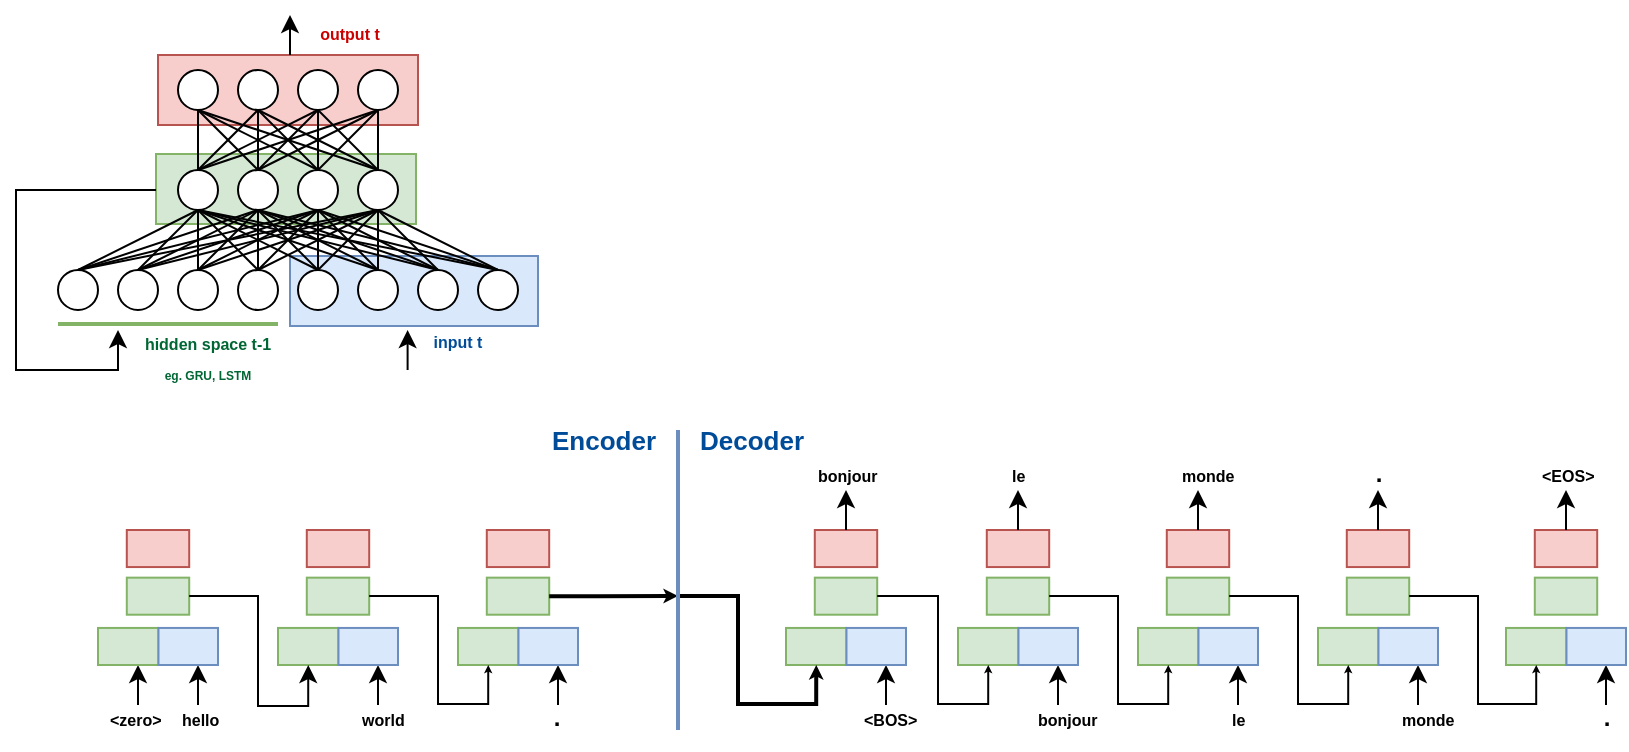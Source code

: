 <mxfile version="13.0.3" type="device"><diagram id="d8zVQT90PDBhqsVaqq9l" name="Page-1"><mxGraphModel dx="1086" dy="846" grid="1" gridSize="10" guides="1" tooltips="1" connect="1" arrows="1" fold="1" page="1" pageScale="1" pageWidth="827" pageHeight="1169" math="0" shadow="0"><root><mxCell id="0"/><mxCell id="1" parent="0"/><mxCell id="aUfns3se0E4w5iLoSkvn-194" value="" style="rounded=0;whiteSpace=wrap;html=1;fillColor=#f8cecc;strokeColor=#b85450;" parent="1" vertex="1"><mxGeometry x="80" y="152.5" width="130" height="35" as="geometry"/></mxCell><mxCell id="aUfns3se0E4w5iLoSkvn-192" value="" style="rounded=0;whiteSpace=wrap;html=1;fillColor=#dae8fc;strokeColor=#6c8ebf;" parent="1" vertex="1"><mxGeometry x="146" y="253" width="124" height="35" as="geometry"/></mxCell><mxCell id="aUfns3se0E4w5iLoSkvn-162" value="" style="rounded=0;whiteSpace=wrap;html=1;fillColor=#d5e8d4;strokeColor=#82b366;" parent="1" vertex="1"><mxGeometry x="79" y="202" width="130" height="35" as="geometry"/></mxCell><mxCell id="aUfns3se0E4w5iLoSkvn-94" value="" style="ellipse;whiteSpace=wrap;html=1;" parent="1" vertex="1"><mxGeometry x="60" y="260" width="20" height="20" as="geometry"/></mxCell><mxCell id="aUfns3se0E4w5iLoSkvn-95" value="" style="ellipse;whiteSpace=wrap;html=1;" parent="1" vertex="1"><mxGeometry x="90" y="260" width="20" height="20" as="geometry"/></mxCell><mxCell id="aUfns3se0E4w5iLoSkvn-96" value="" style="ellipse;whiteSpace=wrap;html=1;" parent="1" vertex="1"><mxGeometry x="120" y="260" width="20" height="20" as="geometry"/></mxCell><mxCell id="aUfns3se0E4w5iLoSkvn-97" value="" style="ellipse;whiteSpace=wrap;html=1;" parent="1" vertex="1"><mxGeometry x="150" y="260" width="20" height="20" as="geometry"/></mxCell><mxCell id="aUfns3se0E4w5iLoSkvn-98" value="" style="ellipse;whiteSpace=wrap;html=1;" parent="1" vertex="1"><mxGeometry x="180" y="210" width="20" height="20" as="geometry"/></mxCell><mxCell id="aUfns3se0E4w5iLoSkvn-99" value="" style="ellipse;whiteSpace=wrap;html=1;" parent="1" vertex="1"><mxGeometry x="210" y="260" width="20" height="20" as="geometry"/></mxCell><mxCell id="aUfns3se0E4w5iLoSkvn-101" value="" style="ellipse;whiteSpace=wrap;html=1;" parent="1" vertex="1"><mxGeometry x="120" y="210" width="20" height="20" as="geometry"/></mxCell><mxCell id="aUfns3se0E4w5iLoSkvn-102" value="" style="ellipse;whiteSpace=wrap;html=1;" parent="1" vertex="1"><mxGeometry x="150" y="210" width="20" height="20" as="geometry"/></mxCell><mxCell id="aUfns3se0E4w5iLoSkvn-180" value="" style="edgeStyle=orthogonalEdgeStyle;rounded=0;orthogonalLoop=1;jettySize=auto;html=1;fontSize=11;fontColor=#006633;" parent="1" edge="1"><mxGeometry relative="1" as="geometry"><mxPoint x="79" y="220" as="sourcePoint"/><mxPoint x="60" y="290" as="targetPoint"/><Array as="points"><mxPoint x="9" y="220"/><mxPoint x="9" y="310"/><mxPoint x="60" y="310"/><mxPoint x="60" y="290"/></Array></mxGeometry></mxCell><mxCell id="aUfns3se0E4w5iLoSkvn-103" value="" style="ellipse;whiteSpace=wrap;html=1;" parent="1" vertex="1"><mxGeometry x="90" y="210" width="20" height="20" as="geometry"/></mxCell><mxCell id="aUfns3se0E4w5iLoSkvn-104" value="" style="ellipse;whiteSpace=wrap;html=1;" parent="1" vertex="1"><mxGeometry x="180" y="260" width="20" height="20" as="geometry"/></mxCell><mxCell id="aUfns3se0E4w5iLoSkvn-114" value="" style="endArrow=none;html=1;entryX=0.5;entryY=1;entryDx=0;entryDy=0;exitX=0.5;exitY=0;exitDx=0;exitDy=0;" parent="1" source="aUfns3se0E4w5iLoSkvn-94" target="aUfns3se0E4w5iLoSkvn-103" edge="1"><mxGeometry width="50" height="50" relative="1" as="geometry"><mxPoint x="240" y="220" as="sourcePoint"/><mxPoint x="240" y="180" as="targetPoint"/></mxGeometry></mxCell><mxCell id="aUfns3se0E4w5iLoSkvn-115" value="" style="endArrow=none;html=1;entryX=0.5;entryY=1;entryDx=0;entryDy=0;exitX=0.5;exitY=0;exitDx=0;exitDy=0;" parent="1" source="aUfns3se0E4w5iLoSkvn-95" target="aUfns3se0E4w5iLoSkvn-103" edge="1"><mxGeometry width="50" height="50" relative="1" as="geometry"><mxPoint x="250" y="230" as="sourcePoint"/><mxPoint x="250" y="190" as="targetPoint"/></mxGeometry></mxCell><mxCell id="aUfns3se0E4w5iLoSkvn-116" value="" style="endArrow=none;html=1;entryX=0.5;entryY=1;entryDx=0;entryDy=0;exitX=0.5;exitY=0;exitDx=0;exitDy=0;" parent="1" source="aUfns3se0E4w5iLoSkvn-96" target="aUfns3se0E4w5iLoSkvn-103" edge="1"><mxGeometry width="50" height="50" relative="1" as="geometry"><mxPoint x="260" y="240" as="sourcePoint"/><mxPoint x="260" y="200" as="targetPoint"/></mxGeometry></mxCell><mxCell id="aUfns3se0E4w5iLoSkvn-117" value="" style="endArrow=none;html=1;entryX=0.5;entryY=1;entryDx=0;entryDy=0;exitX=0.5;exitY=0;exitDx=0;exitDy=0;" parent="1" source="aUfns3se0E4w5iLoSkvn-97" target="aUfns3se0E4w5iLoSkvn-103" edge="1"><mxGeometry width="50" height="50" relative="1" as="geometry"><mxPoint x="270" y="250" as="sourcePoint"/><mxPoint x="270" y="210" as="targetPoint"/></mxGeometry></mxCell><mxCell id="aUfns3se0E4w5iLoSkvn-118" value="" style="endArrow=none;html=1;exitX=0.5;exitY=0;exitDx=0;exitDy=0;" parent="1" source="aUfns3se0E4w5iLoSkvn-104" edge="1"><mxGeometry width="50" height="50" relative="1" as="geometry"><mxPoint x="280" y="260" as="sourcePoint"/><mxPoint x="100" y="230" as="targetPoint"/></mxGeometry></mxCell><mxCell id="aUfns3se0E4w5iLoSkvn-119" value="" style="endArrow=none;html=1;" parent="1" edge="1"><mxGeometry width="50" height="50" relative="1" as="geometry"><mxPoint x="220" y="260" as="sourcePoint"/><mxPoint x="100" y="230" as="targetPoint"/></mxGeometry></mxCell><mxCell id="aUfns3se0E4w5iLoSkvn-120" value="" style="endArrow=none;html=1;entryX=0.5;entryY=1;entryDx=0;entryDy=0;exitX=0.5;exitY=0;exitDx=0;exitDy=0;" parent="1" edge="1"><mxGeometry width="50" height="50" relative="1" as="geometry"><mxPoint x="100" y="260" as="sourcePoint"/><mxPoint x="130" y="230" as="targetPoint"/></mxGeometry></mxCell><mxCell id="aUfns3se0E4w5iLoSkvn-121" value="" style="endArrow=none;html=1;entryX=0.5;entryY=1;entryDx=0;entryDy=0;exitX=0.5;exitY=0;exitDx=0;exitDy=0;" parent="1" edge="1"><mxGeometry width="50" height="50" relative="1" as="geometry"><mxPoint x="130" y="260" as="sourcePoint"/><mxPoint x="130" y="230" as="targetPoint"/></mxGeometry></mxCell><mxCell id="aUfns3se0E4w5iLoSkvn-122" value="" style="endArrow=none;html=1;entryX=0.5;entryY=1;entryDx=0;entryDy=0;exitX=0.5;exitY=0;exitDx=0;exitDy=0;" parent="1" edge="1"><mxGeometry width="50" height="50" relative="1" as="geometry"><mxPoint x="160" y="260" as="sourcePoint"/><mxPoint x="130" y="230" as="targetPoint"/></mxGeometry></mxCell><mxCell id="aUfns3se0E4w5iLoSkvn-123" value="" style="endArrow=none;html=1;entryX=0.5;entryY=1;entryDx=0;entryDy=0;exitX=0.5;exitY=0;exitDx=0;exitDy=0;" parent="1" edge="1"><mxGeometry width="50" height="50" relative="1" as="geometry"><mxPoint x="190" y="260" as="sourcePoint"/><mxPoint x="130" y="230" as="targetPoint"/></mxGeometry></mxCell><mxCell id="aUfns3se0E4w5iLoSkvn-124" value="" style="endArrow=none;html=1;exitX=0.5;exitY=0;exitDx=0;exitDy=0;" parent="1" edge="1"><mxGeometry width="50" height="50" relative="1" as="geometry"><mxPoint x="220" y="260" as="sourcePoint"/><mxPoint x="130" y="230" as="targetPoint"/></mxGeometry></mxCell><mxCell id="aUfns3se0E4w5iLoSkvn-125" value="" style="endArrow=none;html=1;exitX=0.5;exitY=0;exitDx=0;exitDy=0;" parent="1" source="aUfns3se0E4w5iLoSkvn-94" edge="1"><mxGeometry width="50" height="50" relative="1" as="geometry"><mxPoint x="251.8" y="260.62" as="sourcePoint"/><mxPoint x="130" y="230" as="targetPoint"/></mxGeometry></mxCell><mxCell id="aUfns3se0E4w5iLoSkvn-126" value="" style="endArrow=none;html=1;entryX=0.5;entryY=1;entryDx=0;entryDy=0;exitX=0.5;exitY=0;exitDx=0;exitDy=0;" parent="1" edge="1"><mxGeometry width="50" height="50" relative="1" as="geometry"><mxPoint x="130" y="260" as="sourcePoint"/><mxPoint x="160" y="230" as="targetPoint"/></mxGeometry></mxCell><mxCell id="aUfns3se0E4w5iLoSkvn-127" value="" style="endArrow=none;html=1;entryX=0.5;entryY=1;entryDx=0;entryDy=0;exitX=0.5;exitY=0;exitDx=0;exitDy=0;" parent="1" edge="1"><mxGeometry width="50" height="50" relative="1" as="geometry"><mxPoint x="160" y="260" as="sourcePoint"/><mxPoint x="160" y="230" as="targetPoint"/></mxGeometry></mxCell><mxCell id="aUfns3se0E4w5iLoSkvn-128" value="" style="endArrow=none;html=1;entryX=0.5;entryY=1;entryDx=0;entryDy=0;exitX=0.5;exitY=0;exitDx=0;exitDy=0;" parent="1" edge="1"><mxGeometry width="50" height="50" relative="1" as="geometry"><mxPoint x="190" y="260" as="sourcePoint"/><mxPoint x="160" y="230" as="targetPoint"/></mxGeometry></mxCell><mxCell id="aUfns3se0E4w5iLoSkvn-129" value="" style="endArrow=none;html=1;entryX=0.5;entryY=1;entryDx=0;entryDy=0;exitX=0.5;exitY=0;exitDx=0;exitDy=0;" parent="1" edge="1"><mxGeometry width="50" height="50" relative="1" as="geometry"><mxPoint x="220" y="260" as="sourcePoint"/><mxPoint x="160" y="230" as="targetPoint"/></mxGeometry></mxCell><mxCell id="aUfns3se0E4w5iLoSkvn-130" value="" style="endArrow=none;html=1;exitX=0.5;exitY=0;exitDx=0;exitDy=0;" parent="1" source="aUfns3se0E4w5iLoSkvn-95" edge="1"><mxGeometry width="50" height="50" relative="1" as="geometry"><mxPoint x="250.0" y="260.0" as="sourcePoint"/><mxPoint x="160" y="230" as="targetPoint"/></mxGeometry></mxCell><mxCell id="aUfns3se0E4w5iLoSkvn-131" value="" style="endArrow=none;html=1;exitX=0.5;exitY=0;exitDx=0;exitDy=0;" parent="1" source="aUfns3se0E4w5iLoSkvn-94" edge="1"><mxGeometry width="50" height="50" relative="1" as="geometry"><mxPoint x="281.8" y="260.62" as="sourcePoint"/><mxPoint x="160" y="230" as="targetPoint"/></mxGeometry></mxCell><mxCell id="aUfns3se0E4w5iLoSkvn-132" value="" style="endArrow=none;html=1;entryX=0.5;entryY=1;entryDx=0;entryDy=0;exitX=0.5;exitY=0;exitDx=0;exitDy=0;" parent="1" edge="1"><mxGeometry width="50" height="50" relative="1" as="geometry"><mxPoint x="160" y="260" as="sourcePoint"/><mxPoint x="190" y="230" as="targetPoint"/></mxGeometry></mxCell><mxCell id="aUfns3se0E4w5iLoSkvn-133" value="" style="endArrow=none;html=1;entryX=0.5;entryY=1;entryDx=0;entryDy=0;exitX=0.5;exitY=0;exitDx=0;exitDy=0;" parent="1" edge="1"><mxGeometry width="50" height="50" relative="1" as="geometry"><mxPoint x="190" y="260" as="sourcePoint"/><mxPoint x="190" y="230" as="targetPoint"/></mxGeometry></mxCell><mxCell id="aUfns3se0E4w5iLoSkvn-134" value="" style="endArrow=none;html=1;entryX=0.5;entryY=1;entryDx=0;entryDy=0;exitX=0.5;exitY=0;exitDx=0;exitDy=0;" parent="1" edge="1"><mxGeometry width="50" height="50" relative="1" as="geometry"><mxPoint x="220" y="260" as="sourcePoint"/><mxPoint x="190" y="230" as="targetPoint"/></mxGeometry></mxCell><mxCell id="aUfns3se0E4w5iLoSkvn-135" value="" style="endArrow=none;html=1;entryX=0.5;entryY=1;entryDx=0;entryDy=0;exitX=0.5;exitY=0;exitDx=0;exitDy=0;" parent="1" source="aUfns3se0E4w5iLoSkvn-96" edge="1"><mxGeometry width="50" height="50" relative="1" as="geometry"><mxPoint x="250" y="260.0" as="sourcePoint"/><mxPoint x="190" y="230" as="targetPoint"/></mxGeometry></mxCell><mxCell id="aUfns3se0E4w5iLoSkvn-136" value="" style="endArrow=none;html=1;exitX=0.5;exitY=0;exitDx=0;exitDy=0;" parent="1" source="aUfns3se0E4w5iLoSkvn-95" edge="1"><mxGeometry width="50" height="50" relative="1" as="geometry"><mxPoint x="280.0" y="260.0" as="sourcePoint"/><mxPoint x="190" y="230" as="targetPoint"/></mxGeometry></mxCell><mxCell id="aUfns3se0E4w5iLoSkvn-137" value="" style="endArrow=none;html=1;exitX=0.5;exitY=0;exitDx=0;exitDy=0;" parent="1" source="aUfns3se0E4w5iLoSkvn-94" edge="1"><mxGeometry width="50" height="50" relative="1" as="geometry"><mxPoint x="311.8" y="260.62" as="sourcePoint"/><mxPoint x="190" y="230" as="targetPoint"/></mxGeometry></mxCell><mxCell id="aUfns3se0E4w5iLoSkvn-141" value="" style="ellipse;whiteSpace=wrap;html=1;" parent="1" vertex="1"><mxGeometry x="180" y="160" width="20" height="20" as="geometry"/></mxCell><mxCell id="aUfns3se0E4w5iLoSkvn-142" value="" style="ellipse;whiteSpace=wrap;html=1;" parent="1" vertex="1"><mxGeometry x="120" y="160" width="20" height="20" as="geometry"/></mxCell><mxCell id="aUfns3se0E4w5iLoSkvn-143" value="" style="ellipse;whiteSpace=wrap;html=1;" parent="1" vertex="1"><mxGeometry x="150" y="160" width="20" height="20" as="geometry"/></mxCell><mxCell id="aUfns3se0E4w5iLoSkvn-144" value="" style="ellipse;whiteSpace=wrap;html=1;" parent="1" vertex="1"><mxGeometry x="90" y="160" width="20" height="20" as="geometry"/></mxCell><mxCell id="aUfns3se0E4w5iLoSkvn-146" value="" style="endArrow=none;html=1;entryX=0.5;entryY=1;entryDx=0;entryDy=0;exitX=0.5;exitY=0;exitDx=0;exitDy=0;" parent="1" target="aUfns3se0E4w5iLoSkvn-144" edge="1"><mxGeometry width="50" height="50" relative="1" as="geometry"><mxPoint x="100" y="210" as="sourcePoint"/><mxPoint x="250" y="140" as="targetPoint"/></mxGeometry></mxCell><mxCell id="aUfns3se0E4w5iLoSkvn-147" value="" style="endArrow=none;html=1;entryX=0.5;entryY=1;entryDx=0;entryDy=0;exitX=0.5;exitY=0;exitDx=0;exitDy=0;" parent="1" target="aUfns3se0E4w5iLoSkvn-144" edge="1"><mxGeometry width="50" height="50" relative="1" as="geometry"><mxPoint x="130" y="210" as="sourcePoint"/><mxPoint x="260" y="150" as="targetPoint"/></mxGeometry></mxCell><mxCell id="aUfns3se0E4w5iLoSkvn-148" value="" style="endArrow=none;html=1;entryX=0.5;entryY=1;entryDx=0;entryDy=0;exitX=0.5;exitY=0;exitDx=0;exitDy=0;" parent="1" target="aUfns3se0E4w5iLoSkvn-144" edge="1"><mxGeometry width="50" height="50" relative="1" as="geometry"><mxPoint x="160" y="210" as="sourcePoint"/><mxPoint x="270" y="160" as="targetPoint"/></mxGeometry></mxCell><mxCell id="aUfns3se0E4w5iLoSkvn-149" value="" style="endArrow=none;html=1;exitX=0.5;exitY=0;exitDx=0;exitDy=0;" parent="1" edge="1"><mxGeometry width="50" height="50" relative="1" as="geometry"><mxPoint x="190" y="210" as="sourcePoint"/><mxPoint x="100" y="180" as="targetPoint"/></mxGeometry></mxCell><mxCell id="aUfns3se0E4w5iLoSkvn-150" value="" style="endArrow=none;html=1;entryX=0.5;entryY=1;entryDx=0;entryDy=0;exitX=0.5;exitY=0;exitDx=0;exitDy=0;" parent="1" edge="1"><mxGeometry width="50" height="50" relative="1" as="geometry"><mxPoint x="100" y="210" as="sourcePoint"/><mxPoint x="130" y="180" as="targetPoint"/></mxGeometry></mxCell><mxCell id="aUfns3se0E4w5iLoSkvn-151" value="" style="endArrow=none;html=1;entryX=0.5;entryY=1;entryDx=0;entryDy=0;exitX=0.5;exitY=0;exitDx=0;exitDy=0;" parent="1" edge="1"><mxGeometry width="50" height="50" relative="1" as="geometry"><mxPoint x="130" y="210" as="sourcePoint"/><mxPoint x="130" y="180" as="targetPoint"/></mxGeometry></mxCell><mxCell id="aUfns3se0E4w5iLoSkvn-152" value="" style="endArrow=none;html=1;entryX=0.5;entryY=1;entryDx=0;entryDy=0;exitX=0.5;exitY=0;exitDx=0;exitDy=0;" parent="1" edge="1"><mxGeometry width="50" height="50" relative="1" as="geometry"><mxPoint x="160" y="210" as="sourcePoint"/><mxPoint x="130" y="180" as="targetPoint"/></mxGeometry></mxCell><mxCell id="aUfns3se0E4w5iLoSkvn-153" value="" style="endArrow=none;html=1;entryX=0.5;entryY=1;entryDx=0;entryDy=0;exitX=0.5;exitY=0;exitDx=0;exitDy=0;" parent="1" edge="1"><mxGeometry width="50" height="50" relative="1" as="geometry"><mxPoint x="190" y="210" as="sourcePoint"/><mxPoint x="130" y="180" as="targetPoint"/></mxGeometry></mxCell><mxCell id="aUfns3se0E4w5iLoSkvn-154" value="" style="endArrow=none;html=1;entryX=0.5;entryY=1;entryDx=0;entryDy=0;exitX=0.5;exitY=0;exitDx=0;exitDy=0;" parent="1" edge="1"><mxGeometry width="50" height="50" relative="1" as="geometry"><mxPoint x="130" y="210" as="sourcePoint"/><mxPoint x="160" y="180" as="targetPoint"/></mxGeometry></mxCell><mxCell id="aUfns3se0E4w5iLoSkvn-155" value="" style="endArrow=none;html=1;entryX=0.5;entryY=1;entryDx=0;entryDy=0;exitX=0.5;exitY=0;exitDx=0;exitDy=0;" parent="1" edge="1"><mxGeometry width="50" height="50" relative="1" as="geometry"><mxPoint x="160" y="210" as="sourcePoint"/><mxPoint x="160" y="180" as="targetPoint"/></mxGeometry></mxCell><mxCell id="aUfns3se0E4w5iLoSkvn-156" value="" style="endArrow=none;html=1;entryX=0.5;entryY=1;entryDx=0;entryDy=0;exitX=0.5;exitY=0;exitDx=0;exitDy=0;" parent="1" edge="1"><mxGeometry width="50" height="50" relative="1" as="geometry"><mxPoint x="190" y="210" as="sourcePoint"/><mxPoint x="160" y="180" as="targetPoint"/></mxGeometry></mxCell><mxCell id="aUfns3se0E4w5iLoSkvn-157" value="" style="endArrow=none;html=1;exitX=0.5;exitY=0;exitDx=0;exitDy=0;" parent="1" edge="1"><mxGeometry width="50" height="50" relative="1" as="geometry"><mxPoint x="100" y="210" as="sourcePoint"/><mxPoint x="160" y="180" as="targetPoint"/></mxGeometry></mxCell><mxCell id="aUfns3se0E4w5iLoSkvn-158" value="" style="endArrow=none;html=1;entryX=0.5;entryY=1;entryDx=0;entryDy=0;exitX=0.5;exitY=0;exitDx=0;exitDy=0;" parent="1" edge="1"><mxGeometry width="50" height="50" relative="1" as="geometry"><mxPoint x="160" y="210" as="sourcePoint"/><mxPoint x="190" y="180" as="targetPoint"/></mxGeometry></mxCell><mxCell id="aUfns3se0E4w5iLoSkvn-159" value="" style="endArrow=none;html=1;entryX=0.5;entryY=1;entryDx=0;entryDy=0;exitX=0.5;exitY=0;exitDx=0;exitDy=0;" parent="1" edge="1"><mxGeometry width="50" height="50" relative="1" as="geometry"><mxPoint x="190" y="210" as="sourcePoint"/><mxPoint x="190" y="180" as="targetPoint"/></mxGeometry></mxCell><mxCell id="aUfns3se0E4w5iLoSkvn-160" value="" style="endArrow=none;html=1;entryX=0.5;entryY=1;entryDx=0;entryDy=0;exitX=0.5;exitY=0;exitDx=0;exitDy=0;" parent="1" edge="1"><mxGeometry width="50" height="50" relative="1" as="geometry"><mxPoint x="130" y="210" as="sourcePoint"/><mxPoint x="190" y="180" as="targetPoint"/></mxGeometry></mxCell><mxCell id="aUfns3se0E4w5iLoSkvn-161" value="" style="endArrow=none;html=1;exitX=0.5;exitY=0;exitDx=0;exitDy=0;" parent="1" edge="1"><mxGeometry width="50" height="50" relative="1" as="geometry"><mxPoint x="100" y="210" as="sourcePoint"/><mxPoint x="190" y="180" as="targetPoint"/></mxGeometry></mxCell><mxCell id="aUfns3se0E4w5iLoSkvn-167" value="" style="ellipse;whiteSpace=wrap;html=1;" parent="1" vertex="1"><mxGeometry x="240" y="260" width="20" height="20" as="geometry"/></mxCell><mxCell id="aUfns3se0E4w5iLoSkvn-168" value="" style="endArrow=none;html=1;" parent="1" edge="1"><mxGeometry width="50" height="50" relative="1" as="geometry"><mxPoint x="250" y="260" as="sourcePoint"/><mxPoint x="130" y="230" as="targetPoint"/></mxGeometry></mxCell><mxCell id="aUfns3se0E4w5iLoSkvn-169" value="" style="endArrow=none;html=1;exitX=0.5;exitY=0;exitDx=0;exitDy=0;" parent="1" edge="1"><mxGeometry width="50" height="50" relative="1" as="geometry"><mxPoint x="250" y="260" as="sourcePoint"/><mxPoint x="160.0" y="230" as="targetPoint"/></mxGeometry></mxCell><mxCell id="aUfns3se0E4w5iLoSkvn-170" value="" style="endArrow=none;html=1;entryX=0.5;entryY=1;entryDx=0;entryDy=0;exitX=0.5;exitY=0;exitDx=0;exitDy=0;" parent="1" edge="1"><mxGeometry width="50" height="50" relative="1" as="geometry"><mxPoint x="250" y="260" as="sourcePoint"/><mxPoint x="190.0" y="230" as="targetPoint"/></mxGeometry></mxCell><mxCell id="aUfns3se0E4w5iLoSkvn-171" value="" style="endArrow=none;html=1;exitX=0.5;exitY=0;exitDx=0;exitDy=0;" parent="1" edge="1"><mxGeometry width="50" height="50" relative="1" as="geometry"><mxPoint x="250" y="260" as="sourcePoint"/><mxPoint x="100" y="230" as="targetPoint"/></mxGeometry></mxCell><mxCell id="aUfns3se0E4w5iLoSkvn-172" value="" style="ellipse;whiteSpace=wrap;html=1;" parent="1" vertex="1"><mxGeometry x="30" y="260" width="20" height="20" as="geometry"/></mxCell><mxCell id="aUfns3se0E4w5iLoSkvn-173" value="" style="endArrow=none;html=1;exitX=0.5;exitY=0;exitDx=0;exitDy=0;" parent="1" source="aUfns3se0E4w5iLoSkvn-172" edge="1"><mxGeometry width="50" height="50" relative="1" as="geometry"><mxPoint x="210" y="220" as="sourcePoint"/><mxPoint x="190" y="230" as="targetPoint"/></mxGeometry></mxCell><mxCell id="aUfns3se0E4w5iLoSkvn-174" value="" style="endArrow=none;html=1;exitX=0.5;exitY=0;exitDx=0;exitDy=0;" parent="1" source="aUfns3se0E4w5iLoSkvn-172" edge="1"><mxGeometry width="50" height="50" relative="1" as="geometry"><mxPoint x="221.8" y="260.62" as="sourcePoint"/><mxPoint x="100" y="230" as="targetPoint"/></mxGeometry></mxCell><mxCell id="aUfns3se0E4w5iLoSkvn-175" value="" style="endArrow=none;html=1;exitX=0.5;exitY=0;exitDx=0;exitDy=0;" parent="1" source="aUfns3se0E4w5iLoSkvn-172" edge="1"><mxGeometry width="50" height="50" relative="1" as="geometry"><mxPoint x="251.8" y="260.62" as="sourcePoint"/><mxPoint x="130" y="230" as="targetPoint"/></mxGeometry></mxCell><mxCell id="aUfns3se0E4w5iLoSkvn-176" value="" style="endArrow=none;html=1;exitX=0.5;exitY=0;exitDx=0;exitDy=0;" parent="1" source="aUfns3se0E4w5iLoSkvn-172" edge="1"><mxGeometry width="50" height="50" relative="1" as="geometry"><mxPoint x="281.8" y="260.62" as="sourcePoint"/><mxPoint x="160" y="230" as="targetPoint"/></mxGeometry></mxCell><mxCell id="aUfns3se0E4w5iLoSkvn-177" value="&lt;span style=&quot;font-size: 8px&quot;&gt;input t&lt;/span&gt;" style="text;html=1;strokeColor=none;fillColor=none;align=center;verticalAlign=middle;whiteSpace=wrap;rounded=0;fontStyle=1;fontColor=#004C99;" parent="1" vertex="1"><mxGeometry x="200" y="290" width="60" height="10" as="geometry"/></mxCell><mxCell id="aUfns3se0E4w5iLoSkvn-178" value="" style="endArrow=none;html=1;fontSize=11;fontColor=#006633;fillColor=#d5e8d4;strokeColor=#82b366;strokeWidth=2;" parent="1" edge="1"><mxGeometry width="50" height="50" relative="1" as="geometry"><mxPoint x="30" y="287" as="sourcePoint"/><mxPoint x="140" y="287" as="targetPoint"/></mxGeometry></mxCell><mxCell id="aUfns3se0E4w5iLoSkvn-187" value="" style="endArrow=classic;html=1;fontSize=11;fontColor=#006633;" parent="1" edge="1"><mxGeometry width="50" height="50" relative="1" as="geometry"><mxPoint x="204.8" y="310" as="sourcePoint"/><mxPoint x="204.8" y="290" as="targetPoint"/></mxGeometry></mxCell><mxCell id="aUfns3se0E4w5iLoSkvn-189" value="&lt;font style=&quot;font-size: 8px&quot;&gt;hidden space t-1&lt;br&gt;&lt;/font&gt;&lt;font style=&quot;font-size: 6px&quot;&gt;eg. GRU, LSTM&lt;/font&gt;" style="text;html=1;strokeColor=none;fillColor=none;align=center;verticalAlign=middle;whiteSpace=wrap;rounded=0;fontStyle=1;fontColor=#006633;" parent="1" vertex="1"><mxGeometry x="70" y="288" width="70" height="30" as="geometry"/></mxCell><mxCell id="aUfns3se0E4w5iLoSkvn-196" value="" style="endArrow=classic;html=1;fontSize=11;fontColor=#006633;" parent="1" edge="1"><mxGeometry width="50" height="50" relative="1" as="geometry"><mxPoint x="146.0" y="152.5" as="sourcePoint"/><mxPoint x="146.0" y="132.5" as="targetPoint"/></mxGeometry></mxCell><mxCell id="aUfns3se0E4w5iLoSkvn-197" value="&lt;span style=&quot;font-size: 8px&quot;&gt;output t&lt;/span&gt;" style="text;html=1;strokeColor=none;fillColor=none;align=center;verticalAlign=middle;whiteSpace=wrap;rounded=0;fontStyle=1;fontColor=#CC0000;" parent="1" vertex="1"><mxGeometry x="146" y="136" width="60" height="10" as="geometry"/></mxCell><mxCell id="I5-7t-GXBrPI_srKxPS--72" value="" style="endArrow=classic;html=1;fontSize=11;fontColor=#006633;" parent="1" edge="1"><mxGeometry width="50" height="50" relative="1" as="geometry"><mxPoint x="100" y="477.5" as="sourcePoint"/><mxPoint x="100" y="457.5" as="targetPoint"/></mxGeometry></mxCell><mxCell id="I5-7t-GXBrPI_srKxPS--74" value="" style="endArrow=classic;html=1;fontSize=11;fontColor=#006633;" parent="1" edge="1"><mxGeometry width="50" height="50" relative="1" as="geometry"><mxPoint x="70" y="477.5" as="sourcePoint"/><mxPoint x="70" y="457.5" as="targetPoint"/></mxGeometry></mxCell><mxCell id="I5-7t-GXBrPI_srKxPS--79" value="" style="group" parent="1" vertex="1" connectable="0"><mxGeometry x="50" y="390" width="60" height="67.5" as="geometry"/></mxCell><mxCell id="I5-7t-GXBrPI_srKxPS--76" value="" style="rounded=0;whiteSpace=wrap;html=1;fillColor=#d5e8d4;strokeColor=#82b366;" parent="I5-7t-GXBrPI_srKxPS--79" vertex="1"><mxGeometry y="48.971" width="30.24" height="18.529" as="geometry"/></mxCell><mxCell id="I5-7t-GXBrPI_srKxPS--3" value="" style="rounded=0;whiteSpace=wrap;html=1;fillColor=#f8cecc;strokeColor=#b85450;" parent="I5-7t-GXBrPI_srKxPS--79" vertex="1"><mxGeometry x="14.4" width="31.2" height="18.529" as="geometry"/></mxCell><mxCell id="I5-7t-GXBrPI_srKxPS--4" value="" style="rounded=0;whiteSpace=wrap;html=1;fillColor=#dae8fc;strokeColor=#6c8ebf;" parent="I5-7t-GXBrPI_srKxPS--79" vertex="1"><mxGeometry x="30.24" y="48.971" width="29.76" height="18.529" as="geometry"/></mxCell><mxCell id="I5-7t-GXBrPI_srKxPS--5" value="" style="rounded=0;whiteSpace=wrap;html=1;fillColor=#d5e8d4;strokeColor=#82b366;" parent="I5-7t-GXBrPI_srKxPS--79" vertex="1"><mxGeometry x="14.4" y="23.824" width="31.2" height="18.529" as="geometry"/></mxCell><mxCell id="I5-7t-GXBrPI_srKxPS--81" value="" style="endArrow=classic;html=1;fontSize=11;fontColor=#006633;" parent="1" edge="1"><mxGeometry width="50" height="50" relative="1" as="geometry"><mxPoint x="190" y="477.5" as="sourcePoint"/><mxPoint x="190" y="457.5" as="targetPoint"/></mxGeometry></mxCell><mxCell id="I5-7t-GXBrPI_srKxPS--83" value="" style="group" parent="1" vertex="1" connectable="0"><mxGeometry x="140" y="390" width="60" height="67.5" as="geometry"/></mxCell><mxCell id="I5-7t-GXBrPI_srKxPS--84" value="" style="rounded=0;whiteSpace=wrap;html=1;fillColor=#d5e8d4;strokeColor=#82b366;" parent="I5-7t-GXBrPI_srKxPS--83" vertex="1"><mxGeometry y="48.971" width="30.24" height="18.529" as="geometry"/></mxCell><mxCell id="I5-7t-GXBrPI_srKxPS--85" value="" style="rounded=0;whiteSpace=wrap;html=1;fillColor=#f8cecc;strokeColor=#b85450;" parent="I5-7t-GXBrPI_srKxPS--83" vertex="1"><mxGeometry x="14.4" width="31.2" height="18.529" as="geometry"/></mxCell><mxCell id="I5-7t-GXBrPI_srKxPS--86" value="" style="rounded=0;whiteSpace=wrap;html=1;fillColor=#dae8fc;strokeColor=#6c8ebf;" parent="I5-7t-GXBrPI_srKxPS--83" vertex="1"><mxGeometry x="30.24" y="48.971" width="29.76" height="18.529" as="geometry"/></mxCell><mxCell id="I5-7t-GXBrPI_srKxPS--87" value="" style="rounded=0;whiteSpace=wrap;html=1;fillColor=#d5e8d4;strokeColor=#82b366;" parent="I5-7t-GXBrPI_srKxPS--83" vertex="1"><mxGeometry x="14.4" y="23.824" width="31.2" height="18.529" as="geometry"/></mxCell><mxCell id="I5-7t-GXBrPI_srKxPS--89" style="edgeStyle=orthogonalEdgeStyle;rounded=0;orthogonalLoop=1;jettySize=auto;html=1;entryX=0.5;entryY=1;entryDx=0;entryDy=0;strokeWidth=1;" parent="1" source="I5-7t-GXBrPI_srKxPS--5" target="I5-7t-GXBrPI_srKxPS--84" edge="1"><mxGeometry relative="1" as="geometry"><Array as="points"><mxPoint x="130" y="423"/><mxPoint x="130" y="478"/><mxPoint x="155" y="478"/></Array></mxGeometry></mxCell><mxCell id="I5-7t-GXBrPI_srKxPS--90" value="" style="endArrow=classic;html=1;fontSize=11;fontColor=#006633;" parent="1" edge="1"><mxGeometry width="50" height="50" relative="1" as="geometry"><mxPoint x="280" y="477.5" as="sourcePoint"/><mxPoint x="280" y="457.5" as="targetPoint"/></mxGeometry></mxCell><mxCell id="I5-7t-GXBrPI_srKxPS--91" value="" style="group" parent="1" vertex="1" connectable="0"><mxGeometry x="230" y="390" width="60" height="67.5" as="geometry"/></mxCell><mxCell id="I5-7t-GXBrPI_srKxPS--92" value="" style="rounded=0;whiteSpace=wrap;html=1;fillColor=#d5e8d4;strokeColor=#82b366;" parent="I5-7t-GXBrPI_srKxPS--91" vertex="1"><mxGeometry y="48.971" width="30.24" height="18.529" as="geometry"/></mxCell><mxCell id="I5-7t-GXBrPI_srKxPS--93" value="" style="rounded=0;whiteSpace=wrap;html=1;fillColor=#f8cecc;strokeColor=#b85450;" parent="I5-7t-GXBrPI_srKxPS--91" vertex="1"><mxGeometry x="14.4" width="31.2" height="18.529" as="geometry"/></mxCell><mxCell id="I5-7t-GXBrPI_srKxPS--94" value="" style="rounded=0;whiteSpace=wrap;html=1;fillColor=#dae8fc;strokeColor=#6c8ebf;" parent="I5-7t-GXBrPI_srKxPS--91" vertex="1"><mxGeometry x="30.24" y="48.971" width="29.76" height="18.529" as="geometry"/></mxCell><mxCell id="I5-7t-GXBrPI_srKxPS--95" value="" style="rounded=0;whiteSpace=wrap;html=1;fillColor=#d5e8d4;strokeColor=#82b366;" parent="I5-7t-GXBrPI_srKxPS--91" vertex="1"><mxGeometry x="14.4" y="23.824" width="31.2" height="18.529" as="geometry"/></mxCell><mxCell id="I5-7t-GXBrPI_srKxPS--97" value="" style="endArrow=classic;html=1;fontSize=11;fontColor=#006633;" parent="1" edge="1"><mxGeometry width="50" height="50" relative="1" as="geometry"><mxPoint x="444" y="477.5" as="sourcePoint"/><mxPoint x="444" y="457.5" as="targetPoint"/></mxGeometry></mxCell><mxCell id="I5-7t-GXBrPI_srKxPS--98" value="" style="group" parent="1" vertex="1" connectable="0"><mxGeometry x="394" y="390" width="60" height="67.5" as="geometry"/></mxCell><mxCell id="I5-7t-GXBrPI_srKxPS--99" value="" style="rounded=0;whiteSpace=wrap;html=1;fillColor=#d5e8d4;strokeColor=#82b366;" parent="I5-7t-GXBrPI_srKxPS--98" vertex="1"><mxGeometry y="48.971" width="30.24" height="18.529" as="geometry"/></mxCell><mxCell id="I5-7t-GXBrPI_srKxPS--100" value="" style="rounded=0;whiteSpace=wrap;html=1;fillColor=#f8cecc;strokeColor=#b85450;" parent="I5-7t-GXBrPI_srKxPS--98" vertex="1"><mxGeometry x="14.4" width="31.2" height="18.529" as="geometry"/></mxCell><mxCell id="I5-7t-GXBrPI_srKxPS--101" value="" style="rounded=0;whiteSpace=wrap;html=1;fillColor=#dae8fc;strokeColor=#6c8ebf;" parent="I5-7t-GXBrPI_srKxPS--98" vertex="1"><mxGeometry x="30.24" y="48.971" width="29.76" height="18.529" as="geometry"/></mxCell><mxCell id="I5-7t-GXBrPI_srKxPS--102" value="" style="rounded=0;whiteSpace=wrap;html=1;fillColor=#d5e8d4;strokeColor=#82b366;" parent="I5-7t-GXBrPI_srKxPS--98" vertex="1"><mxGeometry x="14.4" y="23.824" width="31.2" height="18.529" as="geometry"/></mxCell><mxCell id="I5-7t-GXBrPI_srKxPS--103" value="" style="endArrow=classic;html=1;fontSize=11;fontColor=#006633;exitX=0.5;exitY=0;exitDx=0;exitDy=0;" parent="1" source="I5-7t-GXBrPI_srKxPS--100" edge="1"><mxGeometry width="50" height="50" relative="1" as="geometry"><mxPoint x="454" y="487.5" as="sourcePoint"/><mxPoint x="424" y="370" as="targetPoint"/></mxGeometry></mxCell><mxCell id="I5-7t-GXBrPI_srKxPS--104" style="edgeStyle=orthogonalEdgeStyle;rounded=0;orthogonalLoop=1;jettySize=auto;html=1;entryX=0.5;entryY=1;entryDx=0;entryDy=0;endSize=1;strokeWidth=1;" parent="1" source="I5-7t-GXBrPI_srKxPS--87" target="I5-7t-GXBrPI_srKxPS--92" edge="1"><mxGeometry relative="1" as="geometry"><Array as="points"><mxPoint x="220" y="423"/><mxPoint x="220" y="477"/><mxPoint x="245" y="477"/></Array></mxGeometry></mxCell><mxCell id="I5-7t-GXBrPI_srKxPS--105" value="" style="endArrow=classic;html=1;fontSize=11;fontColor=#006633;" parent="1" edge="1"><mxGeometry width="50" height="50" relative="1" as="geometry"><mxPoint x="530" y="477.5" as="sourcePoint"/><mxPoint x="530" y="457.5" as="targetPoint"/></mxGeometry></mxCell><mxCell id="I5-7t-GXBrPI_srKxPS--106" value="" style="group" parent="1" vertex="1" connectable="0"><mxGeometry x="480" y="390" width="60" height="67.5" as="geometry"/></mxCell><mxCell id="I5-7t-GXBrPI_srKxPS--107" value="" style="rounded=0;whiteSpace=wrap;html=1;fillColor=#d5e8d4;strokeColor=#82b366;" parent="I5-7t-GXBrPI_srKxPS--106" vertex="1"><mxGeometry y="48.971" width="30.24" height="18.529" as="geometry"/></mxCell><mxCell id="I5-7t-GXBrPI_srKxPS--108" value="" style="rounded=0;whiteSpace=wrap;html=1;fillColor=#f8cecc;strokeColor=#b85450;" parent="I5-7t-GXBrPI_srKxPS--106" vertex="1"><mxGeometry x="14.4" width="31.2" height="18.529" as="geometry"/></mxCell><mxCell id="I5-7t-GXBrPI_srKxPS--109" value="" style="rounded=0;whiteSpace=wrap;html=1;fillColor=#dae8fc;strokeColor=#6c8ebf;" parent="I5-7t-GXBrPI_srKxPS--106" vertex="1"><mxGeometry x="30.24" y="48.971" width="29.76" height="18.529" as="geometry"/></mxCell><mxCell id="I5-7t-GXBrPI_srKxPS--110" value="" style="rounded=0;whiteSpace=wrap;html=1;fillColor=#d5e8d4;strokeColor=#82b366;" parent="I5-7t-GXBrPI_srKxPS--106" vertex="1"><mxGeometry x="14.4" y="23.824" width="31.2" height="18.529" as="geometry"/></mxCell><mxCell id="I5-7t-GXBrPI_srKxPS--111" value="" style="endArrow=classic;html=1;fontSize=11;fontColor=#006633;exitX=0.5;exitY=0;exitDx=0;exitDy=0;" parent="1" source="I5-7t-GXBrPI_srKxPS--108" edge="1"><mxGeometry width="50" height="50" relative="1" as="geometry"><mxPoint x="540" y="487.5" as="sourcePoint"/><mxPoint x="510" y="370" as="targetPoint"/></mxGeometry></mxCell><mxCell id="I5-7t-GXBrPI_srKxPS--112" value="" style="endArrow=classic;html=1;fontSize=11;fontColor=#006633;" parent="1" edge="1"><mxGeometry width="50" height="50" relative="1" as="geometry"><mxPoint x="620" y="477.5" as="sourcePoint"/><mxPoint x="620" y="457.5" as="targetPoint"/></mxGeometry></mxCell><mxCell id="I5-7t-GXBrPI_srKxPS--113" value="" style="group" parent="1" vertex="1" connectable="0"><mxGeometry x="570" y="390" width="60" height="67.5" as="geometry"/></mxCell><mxCell id="I5-7t-GXBrPI_srKxPS--114" value="" style="rounded=0;whiteSpace=wrap;html=1;fillColor=#d5e8d4;strokeColor=#82b366;" parent="I5-7t-GXBrPI_srKxPS--113" vertex="1"><mxGeometry y="48.971" width="30.24" height="18.529" as="geometry"/></mxCell><mxCell id="I5-7t-GXBrPI_srKxPS--115" value="" style="rounded=0;whiteSpace=wrap;html=1;fillColor=#f8cecc;strokeColor=#b85450;" parent="I5-7t-GXBrPI_srKxPS--113" vertex="1"><mxGeometry x="14.4" width="31.2" height="18.529" as="geometry"/></mxCell><mxCell id="I5-7t-GXBrPI_srKxPS--116" value="" style="rounded=0;whiteSpace=wrap;html=1;fillColor=#dae8fc;strokeColor=#6c8ebf;" parent="I5-7t-GXBrPI_srKxPS--113" vertex="1"><mxGeometry x="30.24" y="48.971" width="29.76" height="18.529" as="geometry"/></mxCell><mxCell id="I5-7t-GXBrPI_srKxPS--117" value="" style="rounded=0;whiteSpace=wrap;html=1;fillColor=#d5e8d4;strokeColor=#82b366;" parent="I5-7t-GXBrPI_srKxPS--113" vertex="1"><mxGeometry x="14.4" y="23.824" width="31.2" height="18.529" as="geometry"/></mxCell><mxCell id="I5-7t-GXBrPI_srKxPS--118" value="" style="endArrow=classic;html=1;fontSize=11;fontColor=#006633;exitX=0.5;exitY=0;exitDx=0;exitDy=0;" parent="1" source="I5-7t-GXBrPI_srKxPS--115" edge="1"><mxGeometry width="50" height="50" relative="1" as="geometry"><mxPoint x="630" y="487.5" as="sourcePoint"/><mxPoint x="600" y="370" as="targetPoint"/></mxGeometry></mxCell><mxCell id="I5-7t-GXBrPI_srKxPS--119" value="" style="endArrow=classic;html=1;fontSize=11;fontColor=#006633;" parent="1" edge="1"><mxGeometry width="50" height="50" relative="1" as="geometry"><mxPoint x="710" y="477.5" as="sourcePoint"/><mxPoint x="710" y="457.5" as="targetPoint"/></mxGeometry></mxCell><mxCell id="I5-7t-GXBrPI_srKxPS--120" value="" style="group" parent="1" vertex="1" connectable="0"><mxGeometry x="660" y="390" width="60" height="67.5" as="geometry"/></mxCell><mxCell id="I5-7t-GXBrPI_srKxPS--121" value="" style="rounded=0;whiteSpace=wrap;html=1;fillColor=#d5e8d4;strokeColor=#82b366;" parent="I5-7t-GXBrPI_srKxPS--120" vertex="1"><mxGeometry y="48.971" width="30.24" height="18.529" as="geometry"/></mxCell><mxCell id="I5-7t-GXBrPI_srKxPS--122" value="" style="rounded=0;whiteSpace=wrap;html=1;fillColor=#f8cecc;strokeColor=#b85450;" parent="I5-7t-GXBrPI_srKxPS--120" vertex="1"><mxGeometry x="14.4" width="31.2" height="18.529" as="geometry"/></mxCell><mxCell id="I5-7t-GXBrPI_srKxPS--123" value="" style="rounded=0;whiteSpace=wrap;html=1;fillColor=#dae8fc;strokeColor=#6c8ebf;" parent="I5-7t-GXBrPI_srKxPS--120" vertex="1"><mxGeometry x="30.24" y="48.971" width="29.76" height="18.529" as="geometry"/></mxCell><mxCell id="I5-7t-GXBrPI_srKxPS--124" value="" style="rounded=0;whiteSpace=wrap;html=1;fillColor=#d5e8d4;strokeColor=#82b366;" parent="I5-7t-GXBrPI_srKxPS--120" vertex="1"><mxGeometry x="14.4" y="23.824" width="31.2" height="18.529" as="geometry"/></mxCell><mxCell id="I5-7t-GXBrPI_srKxPS--125" value="" style="endArrow=classic;html=1;fontSize=11;fontColor=#006633;exitX=0.5;exitY=0;exitDx=0;exitDy=0;" parent="1" source="I5-7t-GXBrPI_srKxPS--122" edge="1"><mxGeometry width="50" height="50" relative="1" as="geometry"><mxPoint x="720" y="487.5" as="sourcePoint"/><mxPoint x="690" y="370" as="targetPoint"/></mxGeometry></mxCell><mxCell id="I5-7t-GXBrPI_srKxPS--126" value="" style="endArrow=classic;html=1;fontSize=11;fontColor=#006633;" parent="1" edge="1"><mxGeometry width="50" height="50" relative="1" as="geometry"><mxPoint x="804" y="477.5" as="sourcePoint"/><mxPoint x="804" y="457.5" as="targetPoint"/></mxGeometry></mxCell><mxCell id="I5-7t-GXBrPI_srKxPS--127" value="" style="group" parent="1" vertex="1" connectable="0"><mxGeometry x="754" y="390" width="60" height="67.5" as="geometry"/></mxCell><mxCell id="I5-7t-GXBrPI_srKxPS--128" value="" style="rounded=0;whiteSpace=wrap;html=1;fillColor=#d5e8d4;strokeColor=#82b366;" parent="I5-7t-GXBrPI_srKxPS--127" vertex="1"><mxGeometry y="48.971" width="30.24" height="18.529" as="geometry"/></mxCell><mxCell id="I5-7t-GXBrPI_srKxPS--129" value="" style="rounded=0;whiteSpace=wrap;html=1;fillColor=#f8cecc;strokeColor=#b85450;" parent="I5-7t-GXBrPI_srKxPS--127" vertex="1"><mxGeometry x="14.4" width="31.2" height="18.529" as="geometry"/></mxCell><mxCell id="I5-7t-GXBrPI_srKxPS--130" value="" style="rounded=0;whiteSpace=wrap;html=1;fillColor=#dae8fc;strokeColor=#6c8ebf;" parent="I5-7t-GXBrPI_srKxPS--127" vertex="1"><mxGeometry x="30.24" y="48.971" width="29.76" height="18.529" as="geometry"/></mxCell><mxCell id="I5-7t-GXBrPI_srKxPS--131" value="" style="rounded=0;whiteSpace=wrap;html=1;fillColor=#d5e8d4;strokeColor=#82b366;" parent="I5-7t-GXBrPI_srKxPS--127" vertex="1"><mxGeometry x="14.4" y="23.824" width="31.2" height="18.529" as="geometry"/></mxCell><mxCell id="I5-7t-GXBrPI_srKxPS--132" value="" style="endArrow=classic;html=1;fontSize=11;fontColor=#006633;exitX=0.5;exitY=0;exitDx=0;exitDy=0;" parent="1" source="I5-7t-GXBrPI_srKxPS--129" edge="1"><mxGeometry width="50" height="50" relative="1" as="geometry"><mxPoint x="814" y="487.5" as="sourcePoint"/><mxPoint x="784" y="370" as="targetPoint"/></mxGeometry></mxCell><mxCell id="I5-7t-GXBrPI_srKxPS--133" style="edgeStyle=orthogonalEdgeStyle;rounded=0;orthogonalLoop=1;jettySize=auto;html=1;entryX=0.5;entryY=1;entryDx=0;entryDy=0;endSize=1;strokeWidth=1;" parent="1" source="I5-7t-GXBrPI_srKxPS--102" target="I5-7t-GXBrPI_srKxPS--107" edge="1"><mxGeometry relative="1" as="geometry"><Array as="points"><mxPoint x="470" y="423"/><mxPoint x="470" y="477"/><mxPoint x="495" y="477"/></Array></mxGeometry></mxCell><mxCell id="I5-7t-GXBrPI_srKxPS--134" style="edgeStyle=orthogonalEdgeStyle;rounded=0;orthogonalLoop=1;jettySize=auto;html=1;entryX=0.5;entryY=1;entryDx=0;entryDy=0;endSize=1;strokeWidth=1;" parent="1" source="I5-7t-GXBrPI_srKxPS--110" target="I5-7t-GXBrPI_srKxPS--114" edge="1"><mxGeometry relative="1" as="geometry"><Array as="points"><mxPoint x="560" y="423"/><mxPoint x="560" y="477"/><mxPoint x="585" y="477"/></Array></mxGeometry></mxCell><mxCell id="I5-7t-GXBrPI_srKxPS--135" style="edgeStyle=orthogonalEdgeStyle;rounded=0;orthogonalLoop=1;jettySize=auto;html=1;entryX=0.5;entryY=1;entryDx=0;entryDy=0;endSize=1;strokeWidth=1;" parent="1" source="I5-7t-GXBrPI_srKxPS--117" target="I5-7t-GXBrPI_srKxPS--121" edge="1"><mxGeometry relative="1" as="geometry"><Array as="points"><mxPoint x="650" y="423"/><mxPoint x="650" y="477"/><mxPoint x="675" y="477"/></Array></mxGeometry></mxCell><mxCell id="I5-7t-GXBrPI_srKxPS--136" style="edgeStyle=orthogonalEdgeStyle;rounded=0;orthogonalLoop=1;jettySize=auto;html=1;entryX=0.5;entryY=1;entryDx=0;entryDy=0;endSize=1;strokeWidth=1;" parent="1" source="I5-7t-GXBrPI_srKxPS--124" target="I5-7t-GXBrPI_srKxPS--128" edge="1"><mxGeometry relative="1" as="geometry"><Array as="points"><mxPoint x="740" y="423"/><mxPoint x="740" y="477"/><mxPoint x="769" y="477"/></Array></mxGeometry></mxCell><mxCell id="I5-7t-GXBrPI_srKxPS--139" value="&lt;span style=&quot;font-size: 13px&quot;&gt;Decoder&lt;/span&gt;" style="text;html=1;strokeColor=none;fillColor=none;align=center;verticalAlign=middle;whiteSpace=wrap;rounded=0;fontStyle=1;fontColor=#004C99;fontSize=13;" parent="1" vertex="1"><mxGeometry x="347" y="340" width="60" height="10" as="geometry"/></mxCell><mxCell id="I5-7t-GXBrPI_srKxPS--140" value="&lt;span style=&quot;font-size: 13px&quot;&gt;Encoder&lt;/span&gt;" style="text;html=1;strokeColor=none;fillColor=none;align=center;verticalAlign=middle;whiteSpace=wrap;rounded=0;fontStyle=1;fontColor=#004C99;fontSize=13;" parent="1" vertex="1"><mxGeometry x="278" y="340" width="50" height="10" as="geometry"/></mxCell><mxCell id="I5-7t-GXBrPI_srKxPS--142" style="edgeStyle=orthogonalEdgeStyle;rounded=0;orthogonalLoop=1;jettySize=auto;html=1;endSize=1;strokeColor=#000000;strokeWidth=2;entryX=0.5;entryY=1;entryDx=0;entryDy=0;" parent="1" target="I5-7t-GXBrPI_srKxPS--99" edge="1"><mxGeometry relative="1" as="geometry"><mxPoint x="340" y="423.088" as="targetPoint"/><mxPoint x="340" y="423" as="sourcePoint"/><Array as="points"><mxPoint x="370" y="423"/><mxPoint x="370" y="477"/><mxPoint x="409" y="477"/></Array></mxGeometry></mxCell><mxCell id="I5-7t-GXBrPI_srKxPS--145" style="edgeStyle=orthogonalEdgeStyle;rounded=0;orthogonalLoop=1;jettySize=auto;html=1;endSize=1;strokeColor=#000000;strokeWidth=2;exitX=1;exitY=0.5;exitDx=0;exitDy=0;" parent="1" source="I5-7t-GXBrPI_srKxPS--95" edge="1"><mxGeometry relative="1" as="geometry"><mxPoint x="340" y="423" as="targetPoint"/><mxPoint x="285.6" y="433.069" as="sourcePoint"/><Array as="points"><mxPoint x="300" y="423"/><mxPoint x="300" y="423"/></Array></mxGeometry></mxCell><mxCell id="I5-7t-GXBrPI_srKxPS--138" value="" style="endArrow=none;html=1;strokeWidth=2;fillColor=#dae8fc;strokeColor=#6c8ebf;" parent="1" edge="1"><mxGeometry width="50" height="50" relative="1" as="geometry"><mxPoint x="340" y="490" as="sourcePoint"/><mxPoint x="340" y="340" as="targetPoint"/></mxGeometry></mxCell><mxCell id="I5-7t-GXBrPI_srKxPS--146" value="&lt;div style=&quot;text-align: center&quot;&gt;&lt;span style=&quot;font-size: 8px&quot;&gt;&lt;font face=&quot;helvetica&quot;&gt;&lt;b&gt;hello&lt;/b&gt;&lt;/font&gt;&lt;/span&gt;&lt;/div&gt;" style="text;whiteSpace=wrap;html=1;" parent="1" vertex="1"><mxGeometry x="90" y="470" width="20" height="30" as="geometry"/></mxCell><mxCell id="I5-7t-GXBrPI_srKxPS--147" value="&lt;div style=&quot;text-align: center&quot;&gt;&lt;span style=&quot;font-size: 8px&quot;&gt;&lt;font face=&quot;helvetica&quot;&gt;&lt;b&gt;world&lt;/b&gt;&lt;/font&gt;&lt;/span&gt;&lt;/div&gt;" style="text;whiteSpace=wrap;html=1;" parent="1" vertex="1"><mxGeometry x="180" y="470" width="20" height="30" as="geometry"/></mxCell><mxCell id="I5-7t-GXBrPI_srKxPS--148" value="&lt;div style=&quot;text-align: center&quot;&gt;&lt;font face=&quot;helvetica&quot;&gt;&lt;b&gt;&lt;span style=&quot;font-size: 8px&quot;&gt;&amp;nbsp; &amp;nbsp; &lt;/span&gt;&lt;font style=&quot;font-size: 12px&quot;&gt;.&lt;/font&gt;&lt;/b&gt;&lt;/font&gt;&lt;/div&gt;" style="text;whiteSpace=wrap;html=1;" parent="1" vertex="1"><mxGeometry x="267" y="470" width="20" height="30" as="geometry"/></mxCell><mxCell id="I5-7t-GXBrPI_srKxPS--149" value="&lt;div style=&quot;text-align: center&quot;&gt;&lt;font face=&quot;helvetica&quot;&gt;&lt;span style=&quot;font-size: 8px&quot;&gt;&lt;b&gt;&amp;lt;zero&amp;gt;&lt;/b&gt;&lt;/span&gt;&lt;/font&gt;&lt;/div&gt;" style="text;whiteSpace=wrap;html=1;" parent="1" vertex="1"><mxGeometry x="54" y="470" width="20" height="30" as="geometry"/></mxCell><mxCell id="I5-7t-GXBrPI_srKxPS--150" value="&lt;div style=&quot;text-align: center&quot;&gt;&lt;span style=&quot;font-size: 8px&quot;&gt;&lt;font face=&quot;helvetica&quot;&gt;&lt;b&gt;&amp;lt;BOS&amp;gt;&lt;/b&gt;&lt;/font&gt;&lt;/span&gt;&lt;/div&gt;" style="text;whiteSpace=wrap;html=1;" parent="1" vertex="1"><mxGeometry x="431" y="470" width="20" height="30" as="geometry"/></mxCell><mxCell id="I5-7t-GXBrPI_srKxPS--151" value="&lt;div style=&quot;text-align: center&quot;&gt;&lt;span style=&quot;font-size: 8px&quot;&gt;&lt;font face=&quot;helvetica&quot;&gt;&lt;b&gt;bonjour&lt;/b&gt;&lt;/font&gt;&lt;/span&gt;&lt;/div&gt;" style="text;whiteSpace=wrap;html=1;" parent="1" vertex="1"><mxGeometry x="518" y="470" width="20" height="30" as="geometry"/></mxCell><mxCell id="I5-7t-GXBrPI_srKxPS--154" value="&lt;div style=&quot;text-align: center&quot;&gt;&lt;span style=&quot;font-size: 8px&quot;&gt;&lt;font face=&quot;helvetica&quot;&gt;&lt;b&gt;le&lt;/b&gt;&lt;/font&gt;&lt;/span&gt;&lt;/div&gt;" style="text;whiteSpace=wrap;html=1;" parent="1" vertex="1"><mxGeometry x="615" y="470" width="20" height="30" as="geometry"/></mxCell><mxCell id="I5-7t-GXBrPI_srKxPS--155" value="&lt;div style=&quot;text-align: center&quot;&gt;&lt;span style=&quot;font-size: 8px&quot;&gt;&lt;font face=&quot;helvetica&quot;&gt;&lt;b&gt;monde&lt;/b&gt;&lt;/font&gt;&lt;/span&gt;&lt;/div&gt;" style="text;whiteSpace=wrap;html=1;" parent="1" vertex="1"><mxGeometry x="700" y="470" width="20" height="30" as="geometry"/></mxCell><mxCell id="I5-7t-GXBrPI_srKxPS--157" value="&lt;div style=&quot;text-align: center&quot;&gt;&lt;font face=&quot;helvetica&quot;&gt;&lt;b&gt;&lt;span style=&quot;font-size: 8px&quot;&gt;&amp;nbsp; &amp;nbsp; &lt;/span&gt;&lt;font style=&quot;font-size: 12px&quot;&gt;.&lt;/font&gt;&lt;/b&gt;&lt;/font&gt;&lt;/div&gt;" style="text;whiteSpace=wrap;html=1;" parent="1" vertex="1"><mxGeometry x="792" y="470" width="20" height="30" as="geometry"/></mxCell><mxCell id="I5-7t-GXBrPI_srKxPS--158" value="&lt;div style=&quot;text-align: center&quot;&gt;&lt;span style=&quot;font-size: 8px&quot;&gt;&lt;font face=&quot;helvetica&quot;&gt;&lt;b&gt;bonjour&lt;/b&gt;&lt;/font&gt;&lt;/span&gt;&lt;/div&gt;" style="text;whiteSpace=wrap;html=1;" parent="1" vertex="1"><mxGeometry x="408" y="348" width="20" height="30" as="geometry"/></mxCell><mxCell id="I5-7t-GXBrPI_srKxPS--159" value="&lt;div style=&quot;text-align: center&quot;&gt;&lt;span style=&quot;font-size: 8px&quot;&gt;&lt;font face=&quot;helvetica&quot;&gt;&lt;b&gt;le&lt;/b&gt;&lt;/font&gt;&lt;/span&gt;&lt;/div&gt;" style="text;whiteSpace=wrap;html=1;" parent="1" vertex="1"><mxGeometry x="505" y="348" width="20" height="30" as="geometry"/></mxCell><mxCell id="I5-7t-GXBrPI_srKxPS--160" value="&lt;div style=&quot;text-align: center&quot;&gt;&lt;span style=&quot;font-size: 8px&quot;&gt;&lt;font face=&quot;helvetica&quot;&gt;&lt;b&gt;monde&lt;/b&gt;&lt;/font&gt;&lt;/span&gt;&lt;/div&gt;" style="text;whiteSpace=wrap;html=1;" parent="1" vertex="1"><mxGeometry x="590" y="348" width="20" height="30" as="geometry"/></mxCell><mxCell id="I5-7t-GXBrPI_srKxPS--161" value="&lt;div style=&quot;text-align: center&quot;&gt;&lt;font face=&quot;helvetica&quot;&gt;&lt;b&gt;&lt;span style=&quot;font-size: 8px&quot;&gt;&amp;nbsp; &amp;nbsp; &lt;/span&gt;&lt;font style=&quot;font-size: 12px&quot;&gt;.&lt;/font&gt;&lt;/b&gt;&lt;/font&gt;&lt;/div&gt;" style="text;whiteSpace=wrap;html=1;" parent="1" vertex="1"><mxGeometry x="678" y="348" width="20" height="30" as="geometry"/></mxCell><mxCell id="I5-7t-GXBrPI_srKxPS--162" value="&lt;div style=&quot;text-align: center&quot;&gt;&lt;span style=&quot;font-size: 8px&quot;&gt;&lt;font face=&quot;helvetica&quot;&gt;&lt;b&gt;&amp;lt;EOS&amp;gt;&lt;/b&gt;&lt;/font&gt;&lt;/span&gt;&lt;/div&gt;" style="text;whiteSpace=wrap;html=1;" parent="1" vertex="1"><mxGeometry x="770" y="348" width="20" height="30" as="geometry"/></mxCell></root></mxGraphModel></diagram></mxfile>